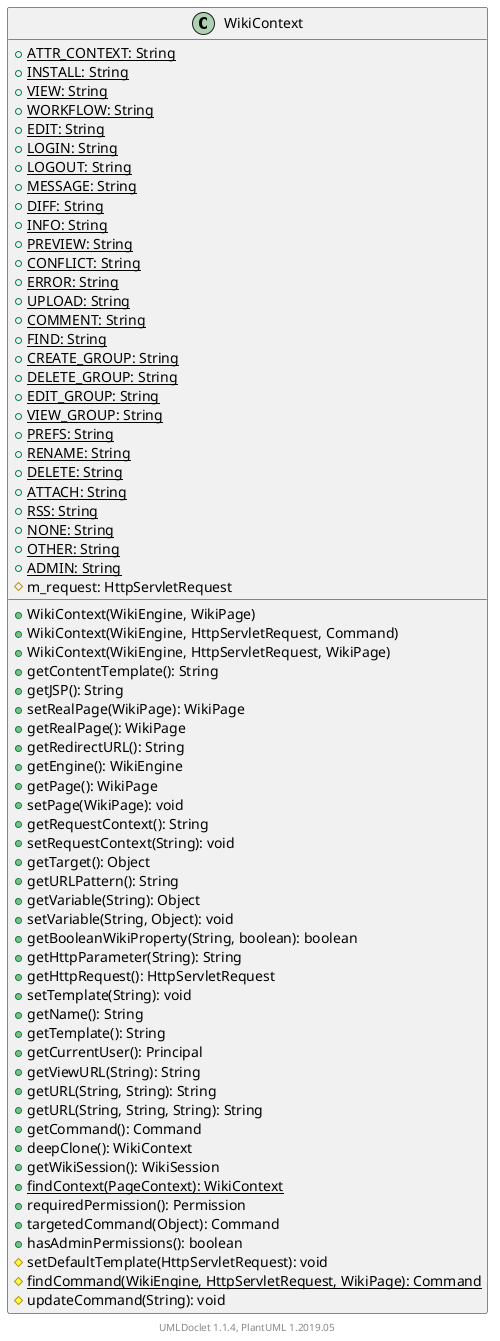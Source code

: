 @startuml

    class WikiContext [[WikiContext.html]] {
        {static} +ATTR_CONTEXT: String
        {static} +INSTALL: String
        {static} +VIEW: String
        {static} +WORKFLOW: String
        {static} +EDIT: String
        {static} +LOGIN: String
        {static} +LOGOUT: String
        {static} +MESSAGE: String
        {static} +DIFF: String
        {static} +INFO: String
        {static} +PREVIEW: String
        {static} +CONFLICT: String
        {static} +ERROR: String
        {static} +UPLOAD: String
        {static} +COMMENT: String
        {static} +FIND: String
        {static} +CREATE_GROUP: String
        {static} +DELETE_GROUP: String
        {static} +EDIT_GROUP: String
        {static} +VIEW_GROUP: String
        {static} +PREFS: String
        {static} +RENAME: String
        {static} +DELETE: String
        {static} +ATTACH: String
        {static} +RSS: String
        {static} +NONE: String
        {static} +OTHER: String
        {static} +ADMIN: String
        #m_request: HttpServletRequest
        +WikiContext(WikiEngine, WikiPage)
        +WikiContext(WikiEngine, HttpServletRequest, Command)
        +WikiContext(WikiEngine, HttpServletRequest, WikiPage)
        +getContentTemplate(): String
        +getJSP(): String
        +setRealPage(WikiPage): WikiPage
        +getRealPage(): WikiPage
        +getRedirectURL(): String
        +getEngine(): WikiEngine
        +getPage(): WikiPage
        +setPage(WikiPage): void
        +getRequestContext(): String
        +setRequestContext(String): void
        +getTarget(): Object
        +getURLPattern(): String
        +getVariable(String): Object
        +setVariable(String, Object): void
        +getBooleanWikiProperty(String, boolean): boolean
        +getHttpParameter(String): String
        +getHttpRequest(): HttpServletRequest
        +setTemplate(String): void
        +getName(): String
        +getTemplate(): String
        +getCurrentUser(): Principal
        +getViewURL(String): String
        +getURL(String, String): String
        +getURL(String, String, String): String
        +getCommand(): Command
        +deepClone(): WikiContext
        +getWikiSession(): WikiSession
        {static} +findContext(PageContext): WikiContext
        +requiredPermission(): Permission
        +targetedCommand(Object): Command
        +hasAdminPermissions(): boolean
        #setDefaultTemplate(HttpServletRequest): void
        {static} #findCommand(WikiEngine, HttpServletRequest, WikiPage): Command
        #updateCommand(String): void
    }


    center footer UMLDoclet 1.1.4, PlantUML 1.2019.05
@enduml
